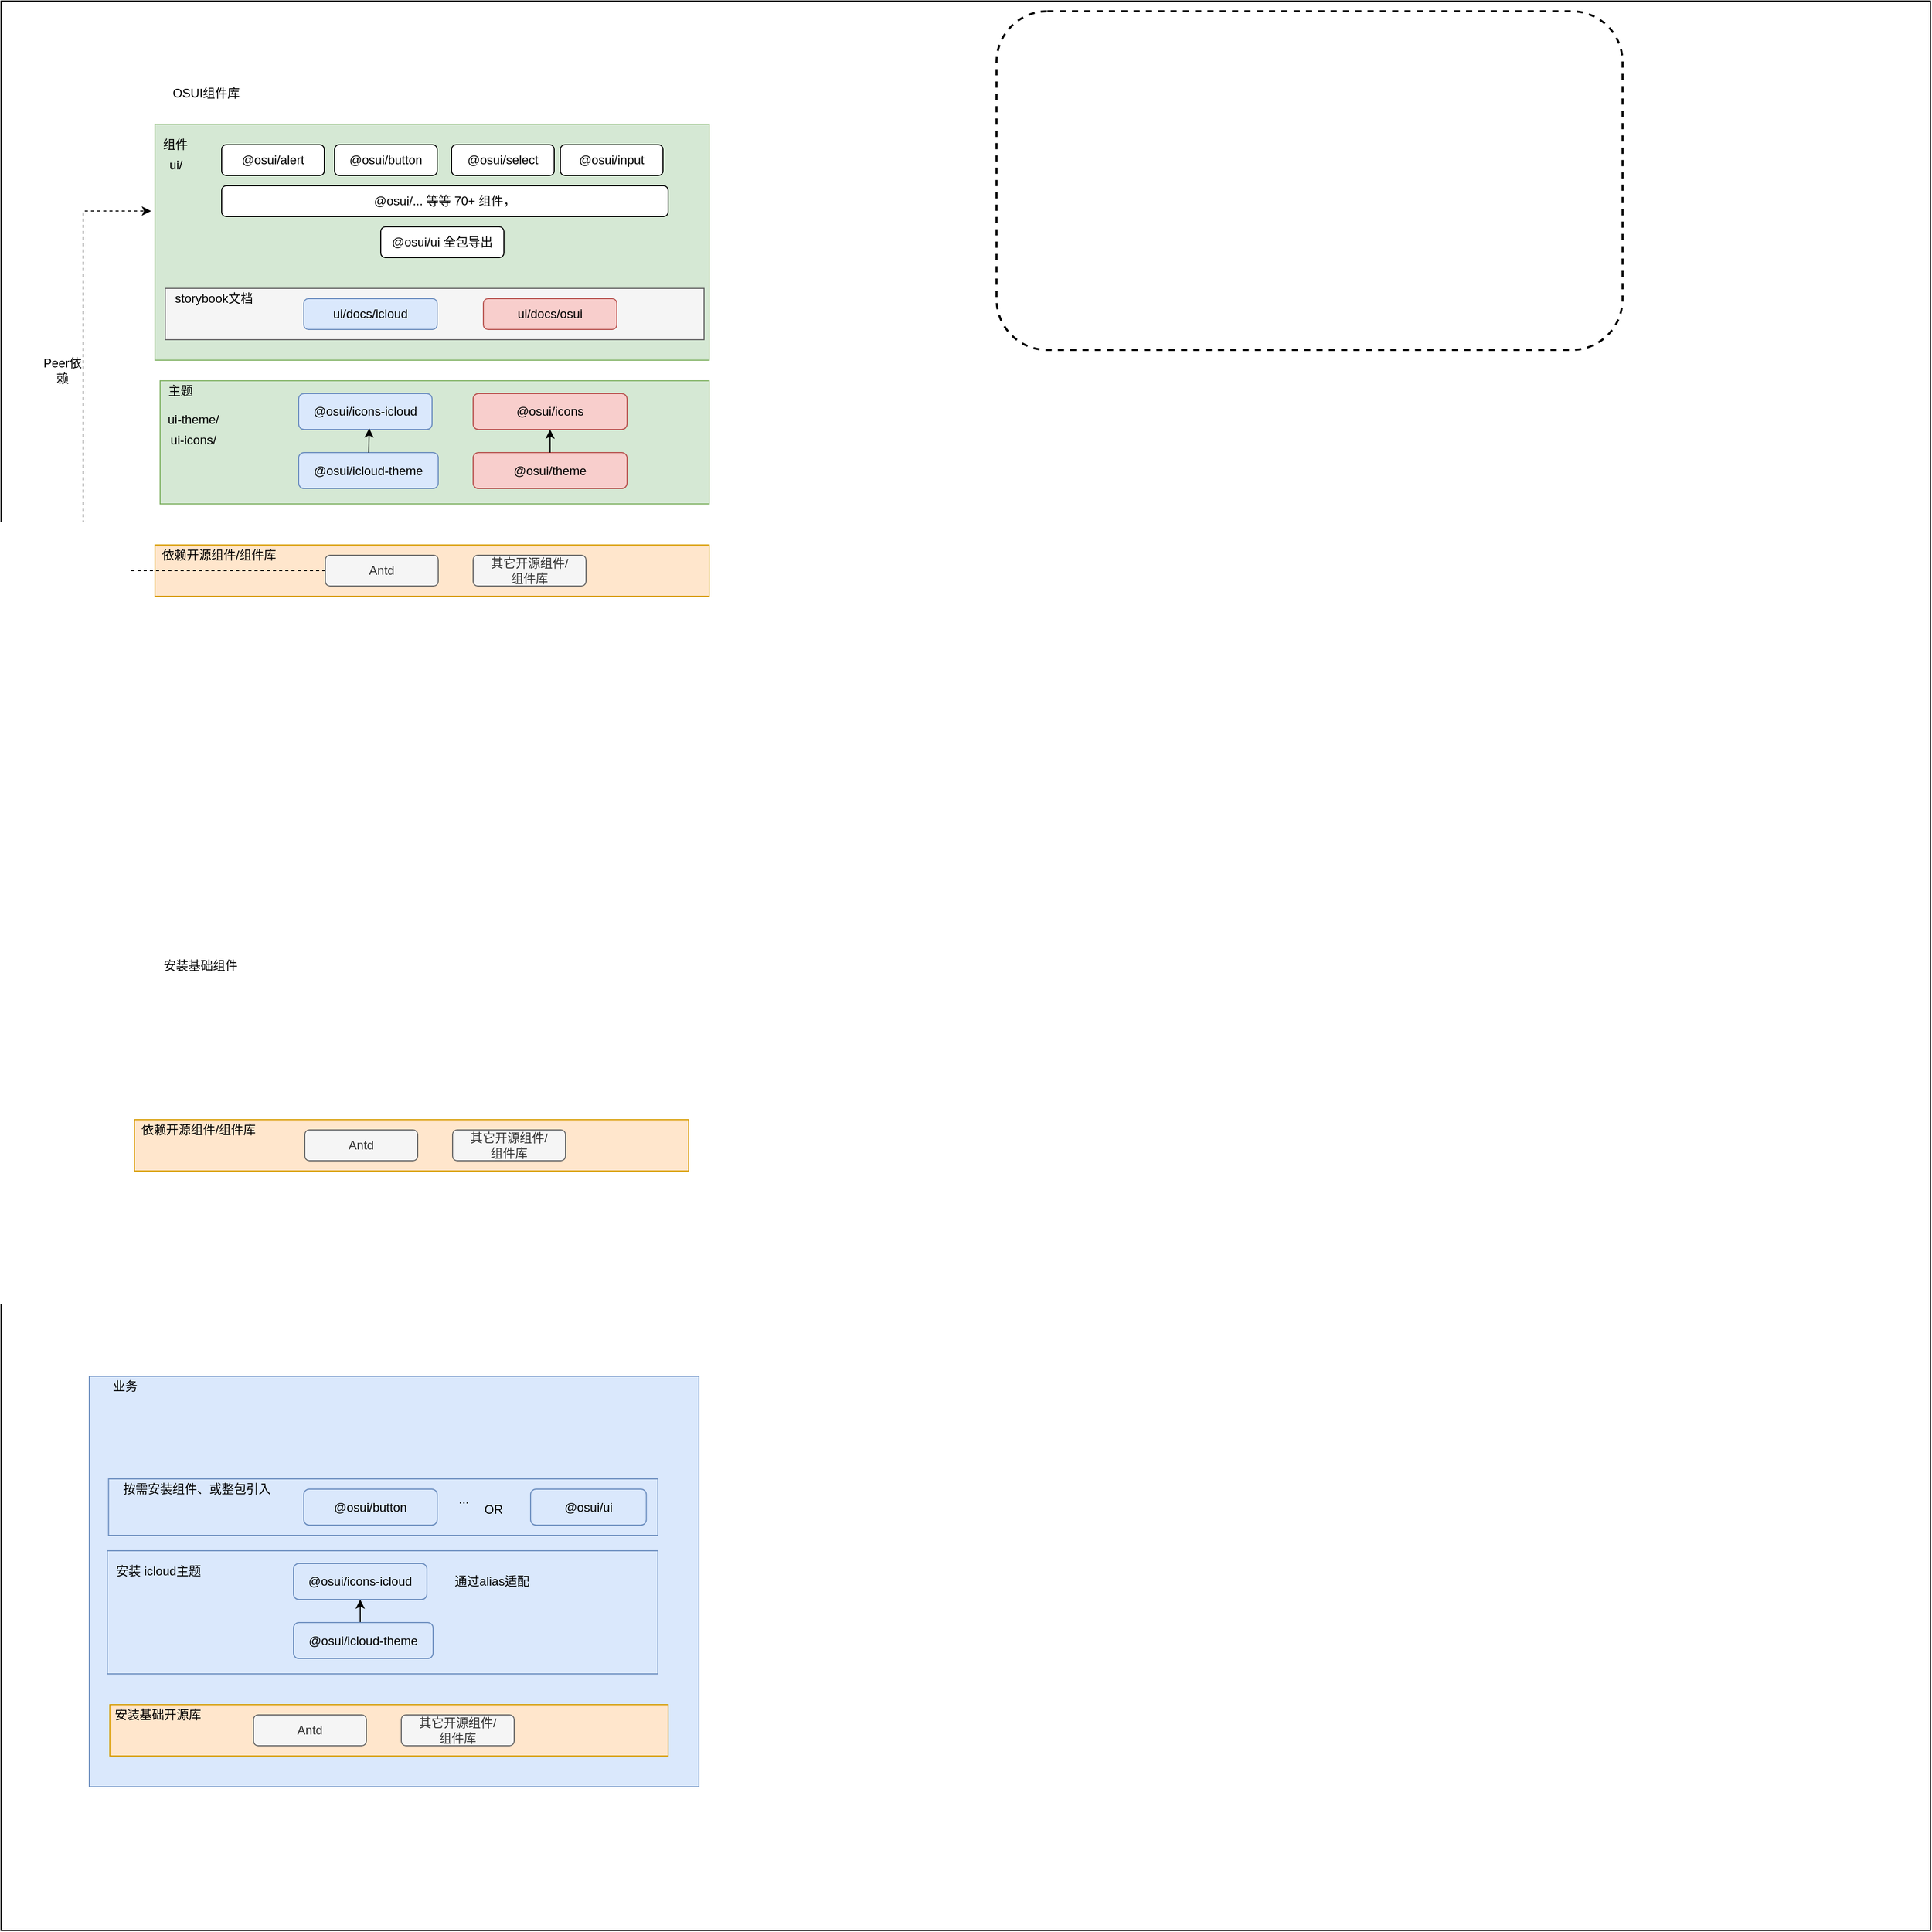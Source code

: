 <mxfile version="14.4.2" type="github">
  <diagram id="XPLFFR-Bo0P25hXXvaHo" name="Page-1">
    <mxGraphModel dx="788" dy="1687" grid="1" gridSize="10" guides="1" tooltips="1" connect="1" arrows="1" fold="1" page="1" pageScale="1" pageWidth="827" pageHeight="1169" math="0" shadow="0">
      <root>
        <mxCell id="0" />
        <mxCell id="1" parent="0" />
        <mxCell id="aSzT6GV53Bfr9ky1lihp-1" value="" style="whiteSpace=wrap;html=1;aspect=fixed;" vertex="1" parent="1">
          <mxGeometry x="20" y="-120" width="1880" height="1880" as="geometry" />
        </mxCell>
        <mxCell id="aSzT6GV53Bfr9ky1lihp-2" value="" style="rounded=0;whiteSpace=wrap;html=1;align=left;fillColor=#ffe6cc;strokeColor=#d79b00;" vertex="1" parent="1">
          <mxGeometry x="170" y="410" width="540" height="50" as="geometry" />
        </mxCell>
        <mxCell id="aSzT6GV53Bfr9ky1lihp-50" style="edgeStyle=elbowEdgeStyle;rounded=0;orthogonalLoop=1;jettySize=auto;html=1;dashed=1;entryX=-0.007;entryY=0.368;entryDx=0;entryDy=0;entryPerimeter=0;" edge="1" parent="1" source="aSzT6GV53Bfr9ky1lihp-4" target="aSzT6GV53Bfr9ky1lihp-17">
          <mxGeometry relative="1" as="geometry">
            <Array as="points">
              <mxPoint x="100" y="260" />
            </Array>
          </mxGeometry>
        </mxCell>
        <mxCell id="aSzT6GV53Bfr9ky1lihp-4" value="Antd" style="rounded=1;whiteSpace=wrap;html=1;fillColor=#f5f5f5;strokeColor=#666666;fontColor=#333333;" vertex="1" parent="1">
          <mxGeometry x="336" y="420" width="110" height="30" as="geometry" />
        </mxCell>
        <mxCell id="aSzT6GV53Bfr9ky1lihp-7" value="其它开源组件/&lt;br&gt;组件库" style="rounded=1;whiteSpace=wrap;html=1;fillColor=#f5f5f5;strokeColor=#666666;fontColor=#333333;" vertex="1" parent="1">
          <mxGeometry x="480" y="420" width="110" height="30" as="geometry" />
        </mxCell>
        <mxCell id="aSzT6GV53Bfr9ky1lihp-8" value="" style="rounded=0;whiteSpace=wrap;html=1;align=left;fillColor=#d5e8d4;strokeColor=#82b366;" vertex="1" parent="1">
          <mxGeometry x="175" y="250" width="535" height="120" as="geometry" />
        </mxCell>
        <mxCell id="aSzT6GV53Bfr9ky1lihp-9" value="@osui/icloud-theme" style="rounded=1;whiteSpace=wrap;html=1;fillColor=#dae8fc;strokeColor=#6c8ebf;" vertex="1" parent="1">
          <mxGeometry x="310" y="320" width="136" height="35" as="geometry" />
        </mxCell>
        <mxCell id="aSzT6GV53Bfr9ky1lihp-10" value="@osui/theme" style="rounded=1;whiteSpace=wrap;html=1;fillColor=#f8cecc;strokeColor=#b85450;" vertex="1" parent="1">
          <mxGeometry x="480" y="320" width="150" height="35" as="geometry" />
        </mxCell>
        <mxCell id="aSzT6GV53Bfr9ky1lihp-11" value="主题" style="text;html=1;strokeColor=none;fillColor=none;align=center;verticalAlign=middle;whiteSpace=wrap;rounded=0;" vertex="1" parent="1">
          <mxGeometry x="175" y="250" width="40" height="20" as="geometry" />
        </mxCell>
        <mxCell id="aSzT6GV53Bfr9ky1lihp-12" value="依赖开源组件/组件库" style="text;html=1;strokeColor=none;fillColor=none;align=center;verticalAlign=middle;whiteSpace=wrap;rounded=0;" vertex="1" parent="1">
          <mxGeometry x="175" y="410" width="115" height="20" as="geometry" />
        </mxCell>
        <mxCell id="aSzT6GV53Bfr9ky1lihp-13" value="@osui/icons-icloud" style="rounded=1;whiteSpace=wrap;html=1;fillColor=#dae8fc;strokeColor=#6c8ebf;" vertex="1" parent="1">
          <mxGeometry x="310" y="262.5" width="130" height="35" as="geometry" />
        </mxCell>
        <mxCell id="aSzT6GV53Bfr9ky1lihp-14" value="@osui/icons" style="rounded=1;whiteSpace=wrap;html=1;fillColor=#f8cecc;strokeColor=#b85450;" vertex="1" parent="1">
          <mxGeometry x="480" y="262.5" width="150" height="35" as="geometry" />
        </mxCell>
        <mxCell id="aSzT6GV53Bfr9ky1lihp-15" value="" style="endArrow=classic;html=1;entryX=0.529;entryY=0.967;entryDx=0;entryDy=0;entryPerimeter=0;" edge="1" parent="1" source="aSzT6GV53Bfr9ky1lihp-9" target="aSzT6GV53Bfr9ky1lihp-13">
          <mxGeometry width="50" height="50" relative="1" as="geometry">
            <mxPoint x="420" y="310" as="sourcePoint" />
            <mxPoint x="470" y="260" as="targetPoint" />
          </mxGeometry>
        </mxCell>
        <mxCell id="aSzT6GV53Bfr9ky1lihp-16" value="" style="endArrow=classic;html=1;entryX=0.5;entryY=1;entryDx=0;entryDy=0;exitX=0.5;exitY=0;exitDx=0;exitDy=0;" edge="1" parent="1" source="aSzT6GV53Bfr9ky1lihp-10" target="aSzT6GV53Bfr9ky1lihp-14">
          <mxGeometry width="50" height="50" relative="1" as="geometry">
            <mxPoint x="420" y="310" as="sourcePoint" />
            <mxPoint x="470" y="260" as="targetPoint" />
          </mxGeometry>
        </mxCell>
        <mxCell id="aSzT6GV53Bfr9ky1lihp-17" value="" style="rounded=0;whiteSpace=wrap;html=1;align=left;fillColor=#d5e8d4;strokeColor=#82b366;" vertex="1" parent="1">
          <mxGeometry x="170" width="540" height="230" as="geometry" />
        </mxCell>
        <mxCell id="aSzT6GV53Bfr9ky1lihp-19" value="组件" style="text;html=1;strokeColor=none;fillColor=none;align=center;verticalAlign=middle;whiteSpace=wrap;rounded=0;" vertex="1" parent="1">
          <mxGeometry x="170" y="10" width="40" height="20" as="geometry" />
        </mxCell>
        <mxCell id="aSzT6GV53Bfr9ky1lihp-20" value="@osui/alert" style="rounded=1;whiteSpace=wrap;html=1;" vertex="1" parent="1">
          <mxGeometry x="235" y="20" width="100" height="30" as="geometry" />
        </mxCell>
        <mxCell id="aSzT6GV53Bfr9ky1lihp-21" value="@osui/button" style="rounded=1;whiteSpace=wrap;html=1;" vertex="1" parent="1">
          <mxGeometry x="345" y="20" width="100" height="30" as="geometry" />
        </mxCell>
        <mxCell id="aSzT6GV53Bfr9ky1lihp-22" value="@osui/select" style="rounded=1;whiteSpace=wrap;html=1;" vertex="1" parent="1">
          <mxGeometry x="459" y="20" width="100" height="30" as="geometry" />
        </mxCell>
        <mxCell id="aSzT6GV53Bfr9ky1lihp-23" value="@osui/input" style="rounded=1;whiteSpace=wrap;html=1;" vertex="1" parent="1">
          <mxGeometry x="565" y="20" width="100" height="30" as="geometry" />
        </mxCell>
        <mxCell id="aSzT6GV53Bfr9ky1lihp-24" value="@osui/... 等等 70+ 组件，" style="rounded=1;whiteSpace=wrap;html=1;" vertex="1" parent="1">
          <mxGeometry x="235" y="60" width="435" height="30" as="geometry" />
        </mxCell>
        <mxCell id="aSzT6GV53Bfr9ky1lihp-30" value="" style="shape=ext;rounded=1;html=1;whiteSpace=wrap;dashed=1;fillColor=none;strokeWidth=2;" vertex="1" parent="1">
          <mxGeometry x="990" y="-110" width="610" height="330" as="geometry" />
        </mxCell>
        <mxCell id="aSzT6GV53Bfr9ky1lihp-32" value="@osui/ui 全包导出" style="rounded=1;whiteSpace=wrap;html=1;" vertex="1" parent="1">
          <mxGeometry x="390" y="100" width="120" height="30" as="geometry" />
        </mxCell>
        <mxCell id="aSzT6GV53Bfr9ky1lihp-34" value="" style="rounded=0;whiteSpace=wrap;html=1;align=left;fillColor=#f5f5f5;strokeColor=#666666;fontColor=#333333;" vertex="1" parent="1">
          <mxGeometry x="180" y="160" width="525" height="50" as="geometry" />
        </mxCell>
        <mxCell id="aSzT6GV53Bfr9ky1lihp-35" value="storybook文档" style="text;html=1;strokeColor=none;fillColor=none;align=center;verticalAlign=middle;whiteSpace=wrap;rounded=0;" vertex="1" parent="1">
          <mxGeometry x="180" y="160" width="95" height="20" as="geometry" />
        </mxCell>
        <mxCell id="aSzT6GV53Bfr9ky1lihp-36" value="ui/docs/icloud" style="rounded=1;whiteSpace=wrap;html=1;fillColor=#dae8fc;strokeColor=#6c8ebf;" vertex="1" parent="1">
          <mxGeometry x="315" y="170" width="130" height="30" as="geometry" />
        </mxCell>
        <mxCell id="aSzT6GV53Bfr9ky1lihp-37" value="ui/docs/osui" style="rounded=1;whiteSpace=wrap;html=1;fillColor=#f8cecc;strokeColor=#b85450;" vertex="1" parent="1">
          <mxGeometry x="490" y="170" width="130" height="30" as="geometry" />
        </mxCell>
        <mxCell id="aSzT6GV53Bfr9ky1lihp-38" value="ui-theme/" style="text;html=1;strokeColor=none;fillColor=none;align=center;verticalAlign=middle;whiteSpace=wrap;rounded=0;" vertex="1" parent="1">
          <mxGeometry x="175" y="277.5" width="65" height="20" as="geometry" />
        </mxCell>
        <mxCell id="aSzT6GV53Bfr9ky1lihp-39" value="ui-icons/" style="text;html=1;strokeColor=none;fillColor=none;align=center;verticalAlign=middle;whiteSpace=wrap;rounded=0;" vertex="1" parent="1">
          <mxGeometry x="175" y="297.5" width="65" height="20" as="geometry" />
        </mxCell>
        <mxCell id="aSzT6GV53Bfr9ky1lihp-41" value="ui/" style="text;html=1;strokeColor=none;fillColor=none;align=center;verticalAlign=middle;whiteSpace=wrap;rounded=0;" vertex="1" parent="1">
          <mxGeometry x="157.5" y="30" width="65" height="20" as="geometry" />
        </mxCell>
        <mxCell id="aSzT6GV53Bfr9ky1lihp-43" value="OSUI组件库" style="text;html=1;strokeColor=none;fillColor=none;align=center;verticalAlign=middle;whiteSpace=wrap;rounded=0;" vertex="1" parent="1">
          <mxGeometry x="170" y="-40" width="100" height="20" as="geometry" />
        </mxCell>
        <mxCell id="aSzT6GV53Bfr9ky1lihp-51" value="Peer依赖" style="text;html=1;strokeColor=none;fillColor=none;align=center;verticalAlign=middle;whiteSpace=wrap;rounded=0;dashed=1;" vertex="1" parent="1">
          <mxGeometry x="60" y="230" width="40" height="20" as="geometry" />
        </mxCell>
        <mxCell id="aSzT6GV53Bfr9ky1lihp-54" value="" style="rounded=0;whiteSpace=wrap;html=1;align=left;fillColor=#ffe6cc;strokeColor=#d79b00;" vertex="1" parent="1">
          <mxGeometry x="150" y="970" width="540" height="50" as="geometry" />
        </mxCell>
        <mxCell id="aSzT6GV53Bfr9ky1lihp-55" value="Antd" style="rounded=1;whiteSpace=wrap;html=1;fillColor=#f5f5f5;strokeColor=#666666;fontColor=#333333;" vertex="1" parent="1">
          <mxGeometry x="316" y="980" width="110" height="30" as="geometry" />
        </mxCell>
        <mxCell id="aSzT6GV53Bfr9ky1lihp-56" value="其它开源组件/&lt;br&gt;组件库" style="rounded=1;whiteSpace=wrap;html=1;fillColor=#f5f5f5;strokeColor=#666666;fontColor=#333333;" vertex="1" parent="1">
          <mxGeometry x="460" y="980" width="110" height="30" as="geometry" />
        </mxCell>
        <mxCell id="aSzT6GV53Bfr9ky1lihp-57" value="依赖开源组件/组件库" style="text;html=1;strokeColor=none;fillColor=none;align=center;verticalAlign=middle;whiteSpace=wrap;rounded=0;" vertex="1" parent="1">
          <mxGeometry x="155" y="970" width="115" height="20" as="geometry" />
        </mxCell>
        <mxCell id="aSzT6GV53Bfr9ky1lihp-59" value="" style="rounded=0;whiteSpace=wrap;html=1;align=left;fillColor=#dae8fc;strokeColor=#6c8ebf;" vertex="1" parent="1">
          <mxGeometry x="106" y="1220" width="594" height="400" as="geometry" />
        </mxCell>
        <mxCell id="aSzT6GV53Bfr9ky1lihp-61" value="业务" style="text;html=1;strokeColor=none;fillColor=none;align=center;verticalAlign=middle;whiteSpace=wrap;rounded=0;" vertex="1" parent="1">
          <mxGeometry x="106" y="1220" width="70" height="20" as="geometry" />
        </mxCell>
        <mxCell id="aSzT6GV53Bfr9ky1lihp-66" value="" style="rounded=0;whiteSpace=wrap;html=1;align=left;fillColor=#ffe6cc;strokeColor=#d79b00;" vertex="1" parent="1">
          <mxGeometry x="126" y="1540" width="544" height="50" as="geometry" />
        </mxCell>
        <mxCell id="aSzT6GV53Bfr9ky1lihp-67" value="Antd" style="rounded=1;whiteSpace=wrap;html=1;fillColor=#f5f5f5;strokeColor=#666666;fontColor=#333333;" vertex="1" parent="1">
          <mxGeometry x="266" y="1550" width="110" height="30" as="geometry" />
        </mxCell>
        <mxCell id="aSzT6GV53Bfr9ky1lihp-68" value="其它开源组件/&lt;br&gt;组件库" style="rounded=1;whiteSpace=wrap;html=1;fillColor=#f5f5f5;strokeColor=#666666;fontColor=#333333;" vertex="1" parent="1">
          <mxGeometry x="410" y="1550" width="110" height="30" as="geometry" />
        </mxCell>
        <mxCell id="aSzT6GV53Bfr9ky1lihp-69" value="安装基础组件" style="text;html=1;strokeColor=none;fillColor=none;align=center;verticalAlign=middle;whiteSpace=wrap;rounded=0;dashed=1;" vertex="1" parent="1">
          <mxGeometry x="167.5" y="810" width="92.5" height="20" as="geometry" />
        </mxCell>
        <mxCell id="aSzT6GV53Bfr9ky1lihp-70" value="" style="rounded=0;whiteSpace=wrap;html=1;align=left;fillColor=#dae8fc;strokeColor=#6c8ebf;" vertex="1" parent="1">
          <mxGeometry x="123.5" y="1390" width="536.5" height="120" as="geometry" />
        </mxCell>
        <mxCell id="aSzT6GV53Bfr9ky1lihp-71" value="安装 icloud主题" style="text;html=1;strokeColor=none;fillColor=none;align=center;verticalAlign=middle;whiteSpace=wrap;rounded=0;" vertex="1" parent="1">
          <mxGeometry x="121" y="1400" width="105" height="20" as="geometry" />
        </mxCell>
        <mxCell id="aSzT6GV53Bfr9ky1lihp-74" value="" style="edgeStyle=elbowEdgeStyle;rounded=0;orthogonalLoop=1;jettySize=auto;html=1;" edge="1" parent="1" source="aSzT6GV53Bfr9ky1lihp-72" target="aSzT6GV53Bfr9ky1lihp-73">
          <mxGeometry relative="1" as="geometry" />
        </mxCell>
        <mxCell id="aSzT6GV53Bfr9ky1lihp-72" value="@osui/icloud-theme" style="rounded=1;whiteSpace=wrap;html=1;fillColor=#dae8fc;strokeColor=#6c8ebf;" vertex="1" parent="1">
          <mxGeometry x="305" y="1460" width="136" height="35" as="geometry" />
        </mxCell>
        <mxCell id="aSzT6GV53Bfr9ky1lihp-73" value="@osui/icons-icloud" style="rounded=1;whiteSpace=wrap;html=1;fillColor=#dae8fc;strokeColor=#6c8ebf;" vertex="1" parent="1">
          <mxGeometry x="305" y="1402.5" width="130" height="35" as="geometry" />
        </mxCell>
        <mxCell id="aSzT6GV53Bfr9ky1lihp-75" value="通过alias适配" style="text;html=1;strokeColor=none;fillColor=none;align=center;verticalAlign=middle;whiteSpace=wrap;rounded=0;dashed=1;" vertex="1" parent="1">
          <mxGeometry x="451" y="1410" width="95" height="20" as="geometry" />
        </mxCell>
        <mxCell id="aSzT6GV53Bfr9ky1lihp-76" value="" style="rounded=0;whiteSpace=wrap;html=1;align=left;fillColor=#dae8fc;strokeColor=#6c8ebf;" vertex="1" parent="1">
          <mxGeometry x="124.75" y="1320" width="535.25" height="55" as="geometry" />
        </mxCell>
        <mxCell id="aSzT6GV53Bfr9ky1lihp-78" value="按需安装组件、或整包引入" style="text;html=1;strokeColor=none;fillColor=none;align=center;verticalAlign=middle;whiteSpace=wrap;rounded=0;" vertex="1" parent="1">
          <mxGeometry x="123.5" y="1320" width="174" height="20" as="geometry" />
        </mxCell>
        <mxCell id="aSzT6GV53Bfr9ky1lihp-79" value="@osui/button" style="rounded=1;whiteSpace=wrap;html=1;fillColor=#dae8fc;strokeColor=#6c8ebf;" vertex="1" parent="1">
          <mxGeometry x="315" y="1330" width="130" height="35" as="geometry" />
        </mxCell>
        <mxCell id="aSzT6GV53Bfr9ky1lihp-80" value="@osui/ui" style="rounded=1;whiteSpace=wrap;html=1;fillColor=#dae8fc;strokeColor=#6c8ebf;" vertex="1" parent="1">
          <mxGeometry x="536" y="1330" width="112.75" height="35" as="geometry" />
        </mxCell>
        <mxCell id="aSzT6GV53Bfr9ky1lihp-81" value="..." style="text;html=1;strokeColor=none;fillColor=none;align=center;verticalAlign=middle;whiteSpace=wrap;rounded=0;dashed=1;" vertex="1" parent="1">
          <mxGeometry x="451" y="1330" width="40" height="20" as="geometry" />
        </mxCell>
        <mxCell id="aSzT6GV53Bfr9ky1lihp-82" value="OR" style="text;html=1;strokeColor=none;fillColor=none;align=center;verticalAlign=middle;whiteSpace=wrap;rounded=0;dashed=1;" vertex="1" parent="1">
          <mxGeometry x="480" y="1340" width="40" height="20" as="geometry" />
        </mxCell>
        <mxCell id="aSzT6GV53Bfr9ky1lihp-83" value="安装基础开源库" style="text;html=1;strokeColor=none;fillColor=none;align=center;verticalAlign=middle;whiteSpace=wrap;rounded=0;" vertex="1" parent="1">
          <mxGeometry x="126" y="1540" width="94" height="20" as="geometry" />
        </mxCell>
      </root>
    </mxGraphModel>
  </diagram>
</mxfile>
